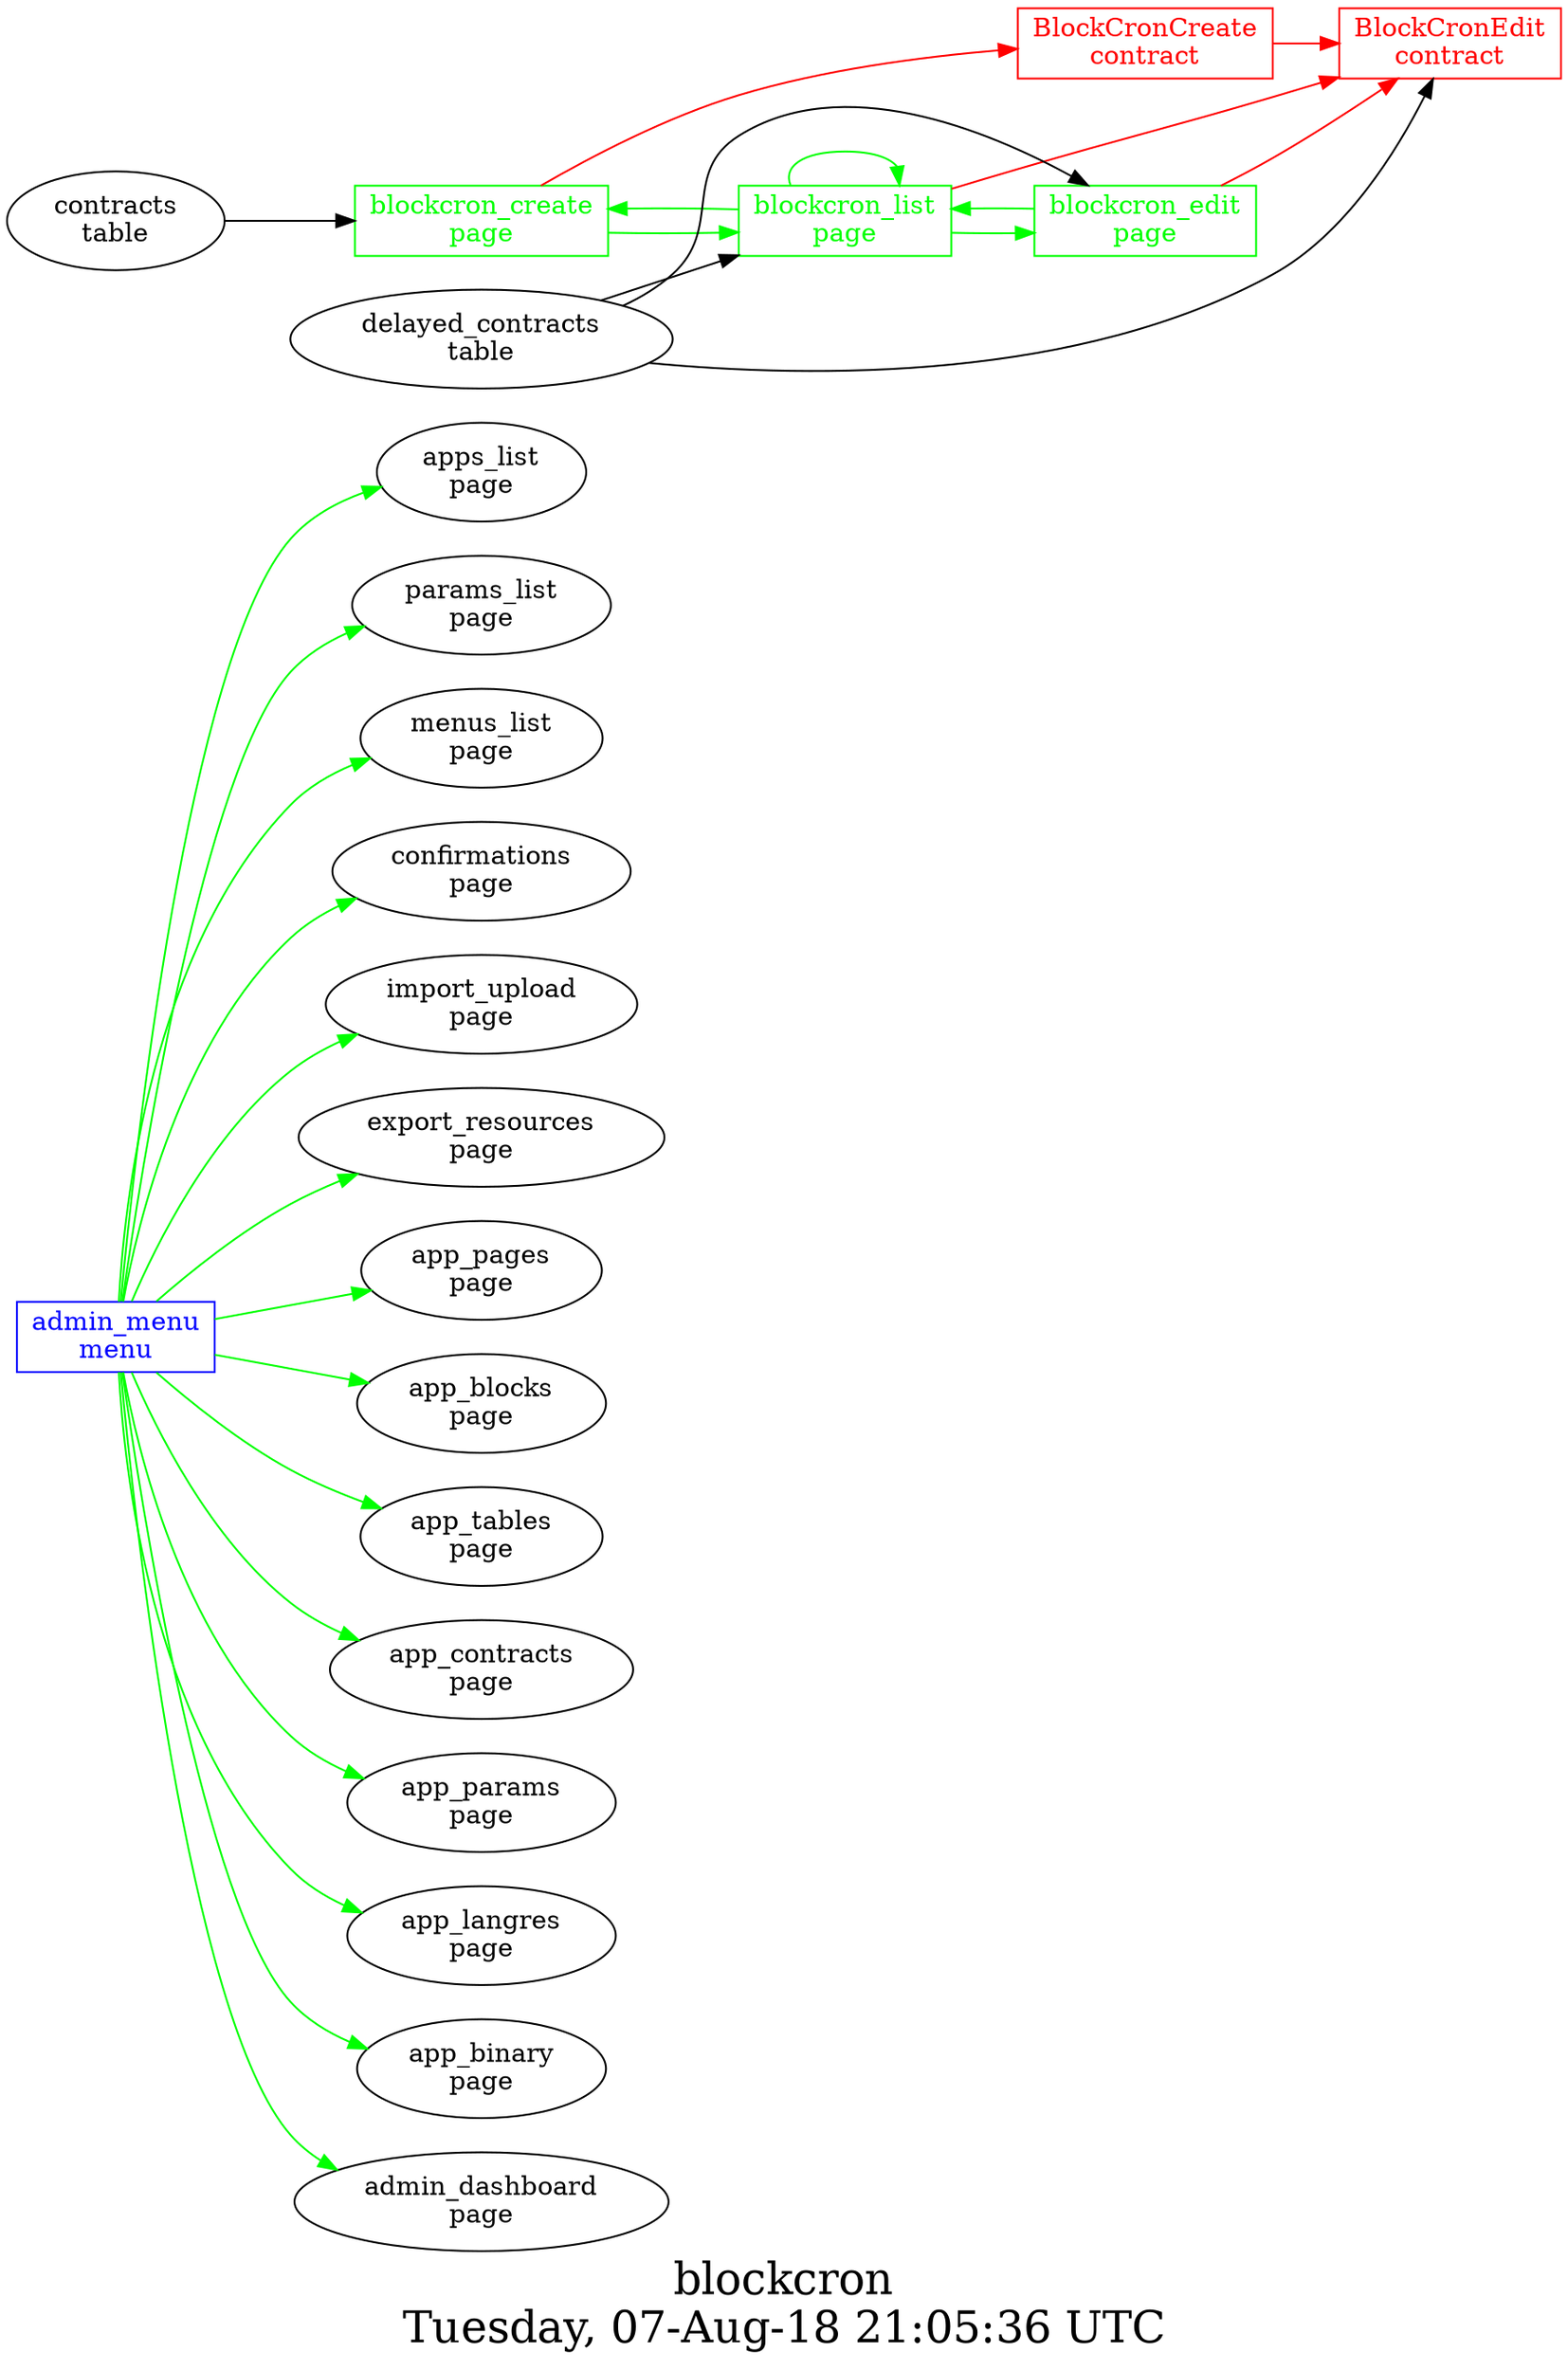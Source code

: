 digraph G {
graph [
  fontsize="24";
  label="blockcron\nTuesday, 07-Aug-18 21:05:36 UTC";
  nojustify=true;
  ordering=out;
  rankdir=LR;
  size="30";
];
"admin_menu\nmenu" -> "apps_list\npage"  [ color=green ]
"admin_menu\nmenu" -> "params_list\npage"  [ color=green ]
"admin_menu\nmenu" -> "menus_list\npage"  [ color=green ]
"admin_menu\nmenu" -> "confirmations\npage"  [ color=green ]
"admin_menu\nmenu" -> "import_upload\npage"  [ color=green ]
"admin_menu\nmenu" -> "export_resources\npage"  [ color=green ]
"admin_menu\nmenu" -> "app_pages\npage"  [ color=green ]
"admin_menu\nmenu" -> "app_blocks\npage"  [ color=green ]
"admin_menu\nmenu" -> "app_tables\npage"  [ color=green ]
"admin_menu\nmenu" -> "app_contracts\npage"  [ color=green ]
"admin_menu\nmenu" -> "app_params\npage"  [ color=green ]
"admin_menu\nmenu" -> "app_langres\npage"  [ color=green ]
"admin_menu\nmenu" -> "app_binary\npage"  [ color=green ]
"admin_menu\nmenu" -> "admin_dashboard\npage"  [ color=green ]
"admin_menu\nmenu" [color=blue, fontcolor=blue, group=menus, shape=record];
"blockcron_create\npage" -> "BlockCronCreate\ncontract"  [ color=red ]
"contracts\ntable" -> "blockcron_create\npage"
"blockcron_create\npage" -> "blockcron_list\npage"  [ color=green ]
"blockcron_create\npage" [color=green, fontcolor=green, group=pages, shape=record];
"blockcron_edit\npage" -> "BlockCronEdit\ncontract"  [ color=red ]
"delayed_contracts\ntable" -> "blockcron_edit\npage"
"blockcron_edit\npage" -> "blockcron_list\npage"  [ color=green ]
"blockcron_edit\npage" [color=green, fontcolor=green, group=pages, shape=record];
"blockcron_list\npage" -> "BlockCronEdit\ncontract"  [ color=red ]
"delayed_contracts\ntable" -> "blockcron_list\npage"
"blockcron_list\npage" -> "blockcron_create\npage"  [ color=green ]
"blockcron_list\npage" -> "blockcron_list\npage"  [ color=green ]
"blockcron_list\npage" -> "blockcron_edit\npage"  [ color=green ]
"blockcron_list\npage" [color=green, fontcolor=green, group=pages, shape=record];
"BlockCronCreate\ncontract" -> "BlockCronEdit\ncontract"  [ color=red ]
"BlockCronCreate\ncontract" [color=red, fontcolor=red, group=contracts, shape=record];
"delayed_contracts\ntable" -> "BlockCronEdit\ncontract"
"BlockCronEdit\ncontract" [color=red, fontcolor=red, group=contracts, shape=record];
}
